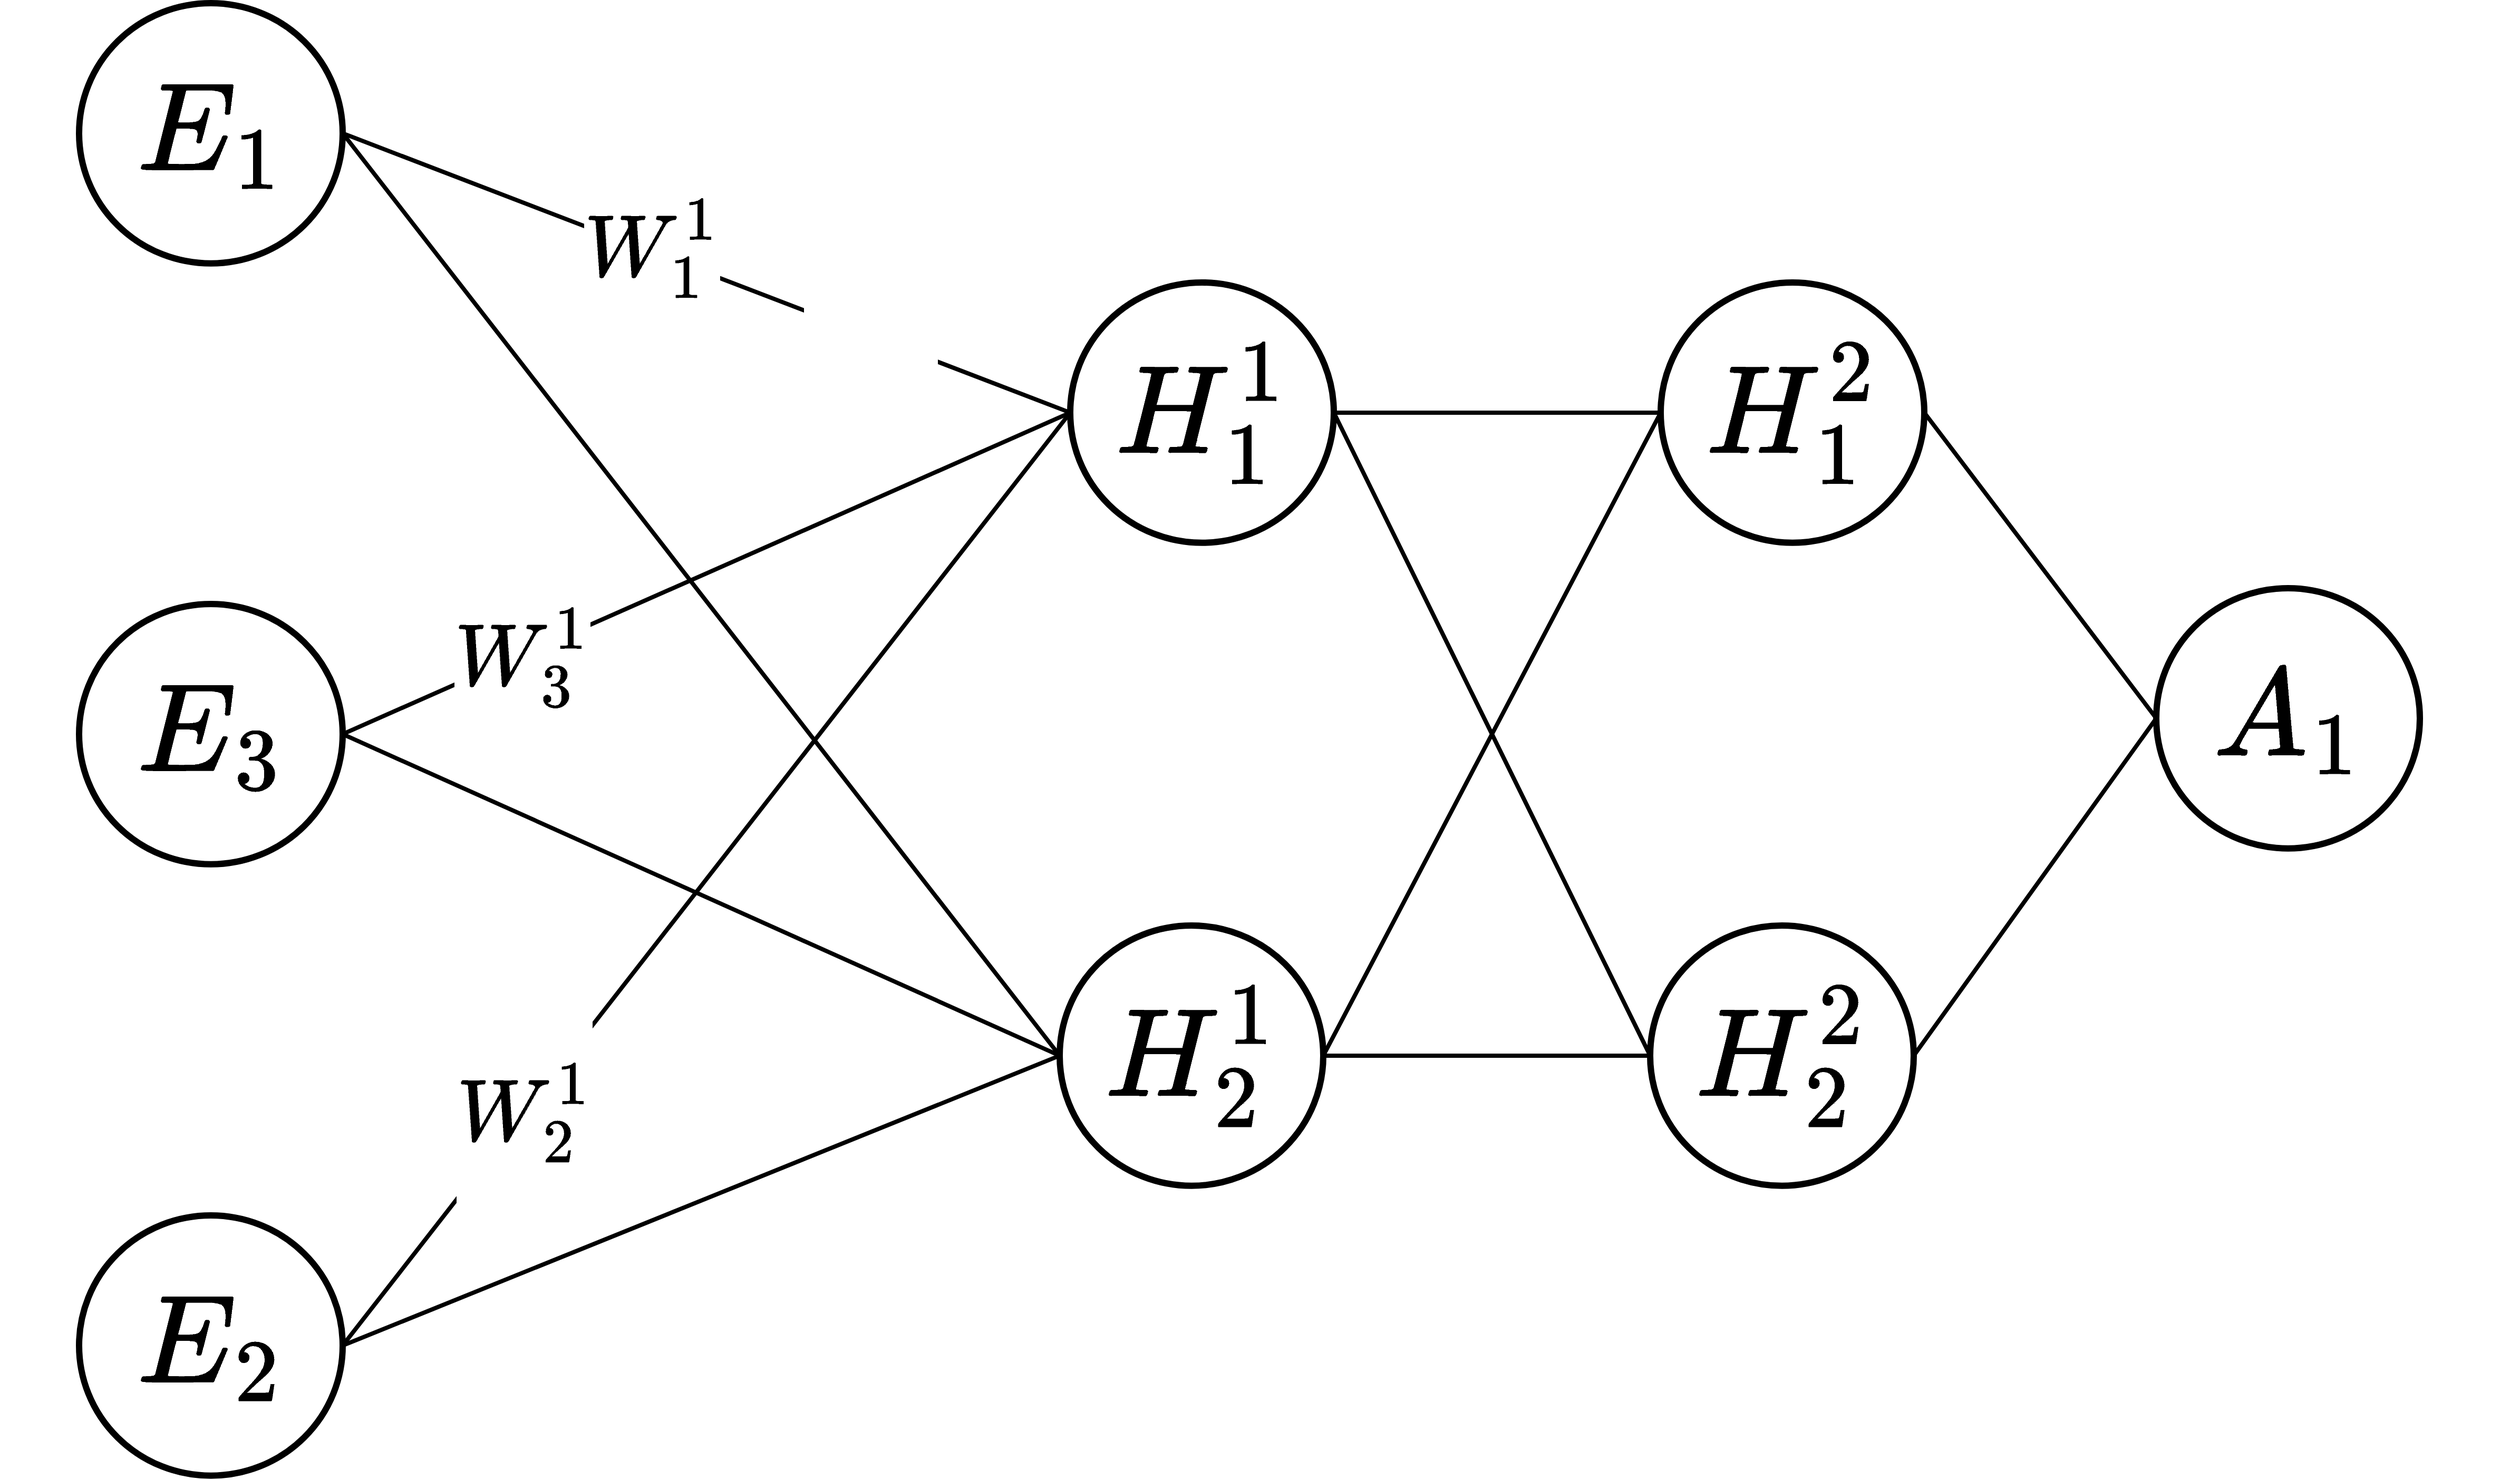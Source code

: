 <mxfile>
    <diagram id="bMsaWp_U04bSCfyDXs2s" name="SimpleNN">
        <mxGraphModel dx="557" dy="1607" grid="1" gridSize="10" guides="1" tooltips="1" connect="1" arrows="1" fold="1" page="1" pageScale="1" pageWidth="700" pageHeight="700" background="#ffffff" math="1" shadow="0">
            <root>
                <mxCell id="0"/>
                <mxCell id="1" parent="0"/>
                <mxCell id="10" value="&lt;font style=&quot;font-size: 70px;&quot;&gt;$$W^1_1$$&lt;/font&gt;" style="edgeStyle=none;html=1;exitX=1;exitY=0.5;exitDx=0;exitDy=0;entryX=0;entryY=0.5;entryDx=0;entryDy=0;strokeColor=default;endArrow=none;endFill=0;fontSize=70;strokeWidth=4;" parent="1" source="2" target="5" edge="1">
                    <mxGeometry x="-0.156" y="4" relative="1" as="geometry">
                        <mxPoint as="offset"/>
                    </mxGeometry>
                </mxCell>
                <mxCell id="12" style="edgeStyle=none;html=1;exitX=1;exitY=0.5;exitDx=0;exitDy=0;entryX=0;entryY=0.5;entryDx=0;entryDy=0;endArrow=none;endFill=0;fontSize=100;strokeWidth=4;" parent="1" source="2" target="6" edge="1">
                    <mxGeometry relative="1" as="geometry"/>
                </mxCell>
                <mxCell id="2" value="$$E_1$$" style="ellipse;whiteSpace=wrap;html=1;fontSize=100;strokeWidth=6;aspect=fixed;" parent="1" vertex="1">
                    <mxGeometry x="80" width="250" height="246.88" as="geometry"/>
                </mxCell>
                <mxCell id="14" value="&lt;span style=&quot;color: rgb(0, 0, 0); font-family: Helvetica; font-size: 70px; font-style: normal; font-variant-ligatures: normal; font-variant-caps: normal; font-weight: 400; letter-spacing: normal; orphans: 2; text-align: center; text-indent: 0px; text-transform: none; widows: 2; word-spacing: 0px; -webkit-text-stroke-width: 0px; background-color: rgb(255, 255, 255); text-decoration-thickness: initial; text-decoration-style: initial; text-decoration-color: initial; float: none; display: inline !important;&quot;&gt;$$W^1_2$$&lt;/span&gt;" style="edgeStyle=none;html=1;exitX=1;exitY=0.5;exitDx=0;exitDy=0;entryX=0;entryY=0.5;entryDx=0;entryDy=0;endArrow=none;endFill=0;labelPosition=center;verticalLabelPosition=middle;align=center;verticalAlign=middle;fontSize=70;strokeWidth=4;" parent="1" source="3" target="5" edge="1">
                    <mxGeometry x="-0.5" relative="1" as="geometry">
                        <mxPoint as="offset"/>
                    </mxGeometry>
                </mxCell>
                <mxCell id="15" style="edgeStyle=none;html=1;exitX=1;exitY=0.5;exitDx=0;exitDy=0;entryX=0;entryY=0.5;entryDx=0;entryDy=0;strokeColor=default;endArrow=none;endFill=0;fontSize=100;strokeWidth=4;" parent="1" source="3" target="6" edge="1">
                    <mxGeometry relative="1" as="geometry"/>
                </mxCell>
                <mxCell id="3" value="$$E_2$$" style="ellipse;whiteSpace=wrap;html=1;aspect=fixed;fontSize=100;strokeWidth=6;" parent="1" vertex="1">
                    <mxGeometry x="80" y="1150" width="250" height="246.88" as="geometry"/>
                </mxCell>
                <mxCell id="16" style="edgeStyle=none;html=1;exitX=1;exitY=0.5;exitDx=0;exitDy=0;strokeColor=default;endArrow=none;endFill=0;entryX=0;entryY=0.5;entryDx=0;entryDy=0;fontSize=100;strokeWidth=4;" parent="1" source="4" target="6" edge="1">
                    <mxGeometry relative="1" as="geometry">
                        <mxPoint x="230" y="430" as="targetPoint"/>
                    </mxGeometry>
                </mxCell>
                <mxCell id="17" value="&lt;span style=&quot;font-size: 70px;&quot;&gt;$$W^1_3$$&lt;/span&gt;" style="edgeStyle=none;html=1;exitX=1;exitY=0.5;exitDx=0;exitDy=0;entryX=0;entryY=0.5;entryDx=0;entryDy=0;strokeColor=default;endArrow=none;endFill=0;fontSize=70;strokeWidth=4;labelBackgroundColor=default;" parent="1" source="4" target="5" edge="1">
                    <mxGeometry x="-0.509" y="-2" relative="1" as="geometry">
                        <mxPoint as="offset"/>
                    </mxGeometry>
                </mxCell>
                <mxCell id="4" value="$$E_3$$" style="ellipse;whiteSpace=wrap;html=1;aspect=fixed;fontSize=100;strokeWidth=6;" parent="1" vertex="1">
                    <mxGeometry x="80" y="570" width="250" height="246.88" as="geometry"/>
                </mxCell>
                <mxCell id="18" style="edgeStyle=none;html=1;exitX=1;exitY=0.5;exitDx=0;exitDy=0;entryX=0;entryY=0.5;entryDx=0;entryDy=0;strokeColor=default;endArrow=none;endFill=0;fontSize=100;strokeWidth=4;" parent="1" source="5" target="8" edge="1">
                    <mxGeometry relative="1" as="geometry"/>
                </mxCell>
                <mxCell id="19" style="edgeStyle=none;html=1;exitX=1;exitY=0.5;exitDx=0;exitDy=0;entryX=0;entryY=0.5;entryDx=0;entryDy=0;strokeColor=default;endArrow=none;endFill=0;fontSize=100;strokeWidth=4;" parent="1" source="5" target="7" edge="1">
                    <mxGeometry relative="1" as="geometry"/>
                </mxCell>
                <mxCell id="5" value="$$H^1_1$$" style="ellipse;whiteSpace=wrap;html=1;aspect=fixed;fontSize=100;strokeWidth=6;" parent="1" vertex="1">
                    <mxGeometry x="1020" y="265" width="250" height="246.88" as="geometry"/>
                </mxCell>
                <mxCell id="20" style="edgeStyle=none;html=1;exitX=1;exitY=0.5;exitDx=0;exitDy=0;entryX=0;entryY=0.5;entryDx=0;entryDy=0;strokeColor=default;endArrow=none;endFill=0;fontSize=100;strokeWidth=4;" parent="1" source="6" target="7" edge="1">
                    <mxGeometry relative="1" as="geometry"/>
                </mxCell>
                <mxCell id="21" style="edgeStyle=none;html=1;exitX=1;exitY=0.5;exitDx=0;exitDy=0;entryX=0;entryY=0.5;entryDx=0;entryDy=0;strokeColor=default;endArrow=none;endFill=0;fontSize=100;strokeWidth=4;" parent="1" source="6" target="8" edge="1">
                    <mxGeometry relative="1" as="geometry"/>
                </mxCell>
                <mxCell id="6" value="$$H^1_2$$" style="ellipse;whiteSpace=wrap;html=1;aspect=fixed;fontSize=100;strokeWidth=6;" parent="1" vertex="1">
                    <mxGeometry x="1010" y="875" width="250" height="246.88" as="geometry"/>
                </mxCell>
                <mxCell id="22" style="edgeStyle=none;html=1;exitX=1;exitY=0.5;exitDx=0;exitDy=0;entryX=0;entryY=0.5;entryDx=0;entryDy=0;strokeColor=default;endArrow=none;endFill=0;fontSize=100;strokeWidth=4;" parent="1" source="7" target="9" edge="1">
                    <mxGeometry relative="1" as="geometry"/>
                </mxCell>
                <mxCell id="7" value="$$H^2_1$$" style="ellipse;whiteSpace=wrap;html=1;aspect=fixed;fontSize=100;strokeWidth=6;" parent="1" vertex="1">
                    <mxGeometry x="1580" y="265" width="250" height="246.88" as="geometry"/>
                </mxCell>
                <mxCell id="35" style="edgeStyle=none;html=1;exitX=1;exitY=0.5;exitDx=0;exitDy=0;strokeWidth=4;fontSize=100;endArrow=none;endFill=0;entryX=0;entryY=0.5;entryDx=0;entryDy=0;" parent="1" source="8" target="9" edge="1">
                    <mxGeometry relative="1" as="geometry"/>
                </mxCell>
                <mxCell id="8" value="$$H^2_2$$" style="ellipse;whiteSpace=wrap;html=1;aspect=fixed;fontSize=100;strokeWidth=6;" parent="1" vertex="1">
                    <mxGeometry x="1570" y="875" width="250" height="246.88" as="geometry"/>
                </mxCell>
                <mxCell id="9" value="$$A_1$$" style="ellipse;whiteSpace=wrap;html=1;aspect=fixed;fontSize=100;strokeWidth=6;" parent="1" vertex="1">
                    <mxGeometry x="2050" y="555" width="250" height="246.88" as="geometry"/>
                </mxCell>
            </root>
        </mxGraphModel>
    </diagram>
</mxfile>